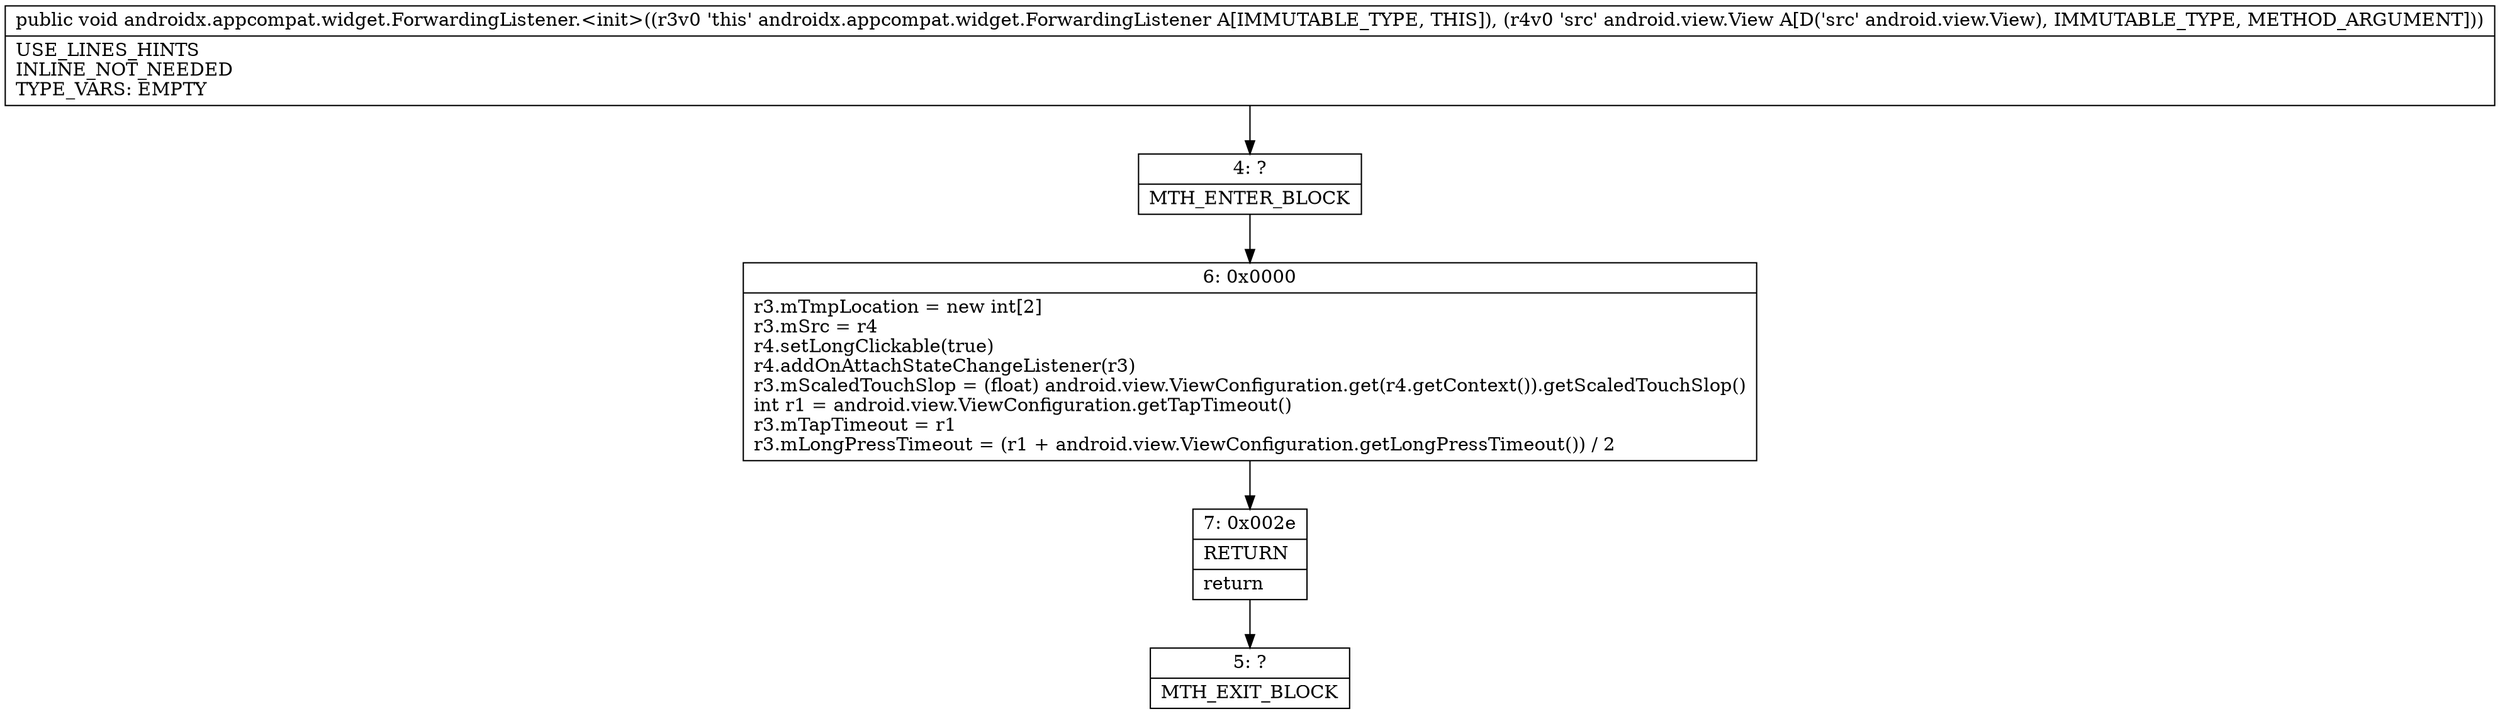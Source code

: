 digraph "CFG forandroidx.appcompat.widget.ForwardingListener.\<init\>(Landroid\/view\/View;)V" {
Node_4 [shape=record,label="{4\:\ ?|MTH_ENTER_BLOCK\l}"];
Node_6 [shape=record,label="{6\:\ 0x0000|r3.mTmpLocation = new int[2]\lr3.mSrc = r4\lr4.setLongClickable(true)\lr4.addOnAttachStateChangeListener(r3)\lr3.mScaledTouchSlop = (float) android.view.ViewConfiguration.get(r4.getContext()).getScaledTouchSlop()\lint r1 = android.view.ViewConfiguration.getTapTimeout()\lr3.mTapTimeout = r1\lr3.mLongPressTimeout = (r1 + android.view.ViewConfiguration.getLongPressTimeout()) \/ 2\l}"];
Node_7 [shape=record,label="{7\:\ 0x002e|RETURN\l|return\l}"];
Node_5 [shape=record,label="{5\:\ ?|MTH_EXIT_BLOCK\l}"];
MethodNode[shape=record,label="{public void androidx.appcompat.widget.ForwardingListener.\<init\>((r3v0 'this' androidx.appcompat.widget.ForwardingListener A[IMMUTABLE_TYPE, THIS]), (r4v0 'src' android.view.View A[D('src' android.view.View), IMMUTABLE_TYPE, METHOD_ARGUMENT]))  | USE_LINES_HINTS\lINLINE_NOT_NEEDED\lTYPE_VARS: EMPTY\l}"];
MethodNode -> Node_4;Node_4 -> Node_6;
Node_6 -> Node_7;
Node_7 -> Node_5;
}

